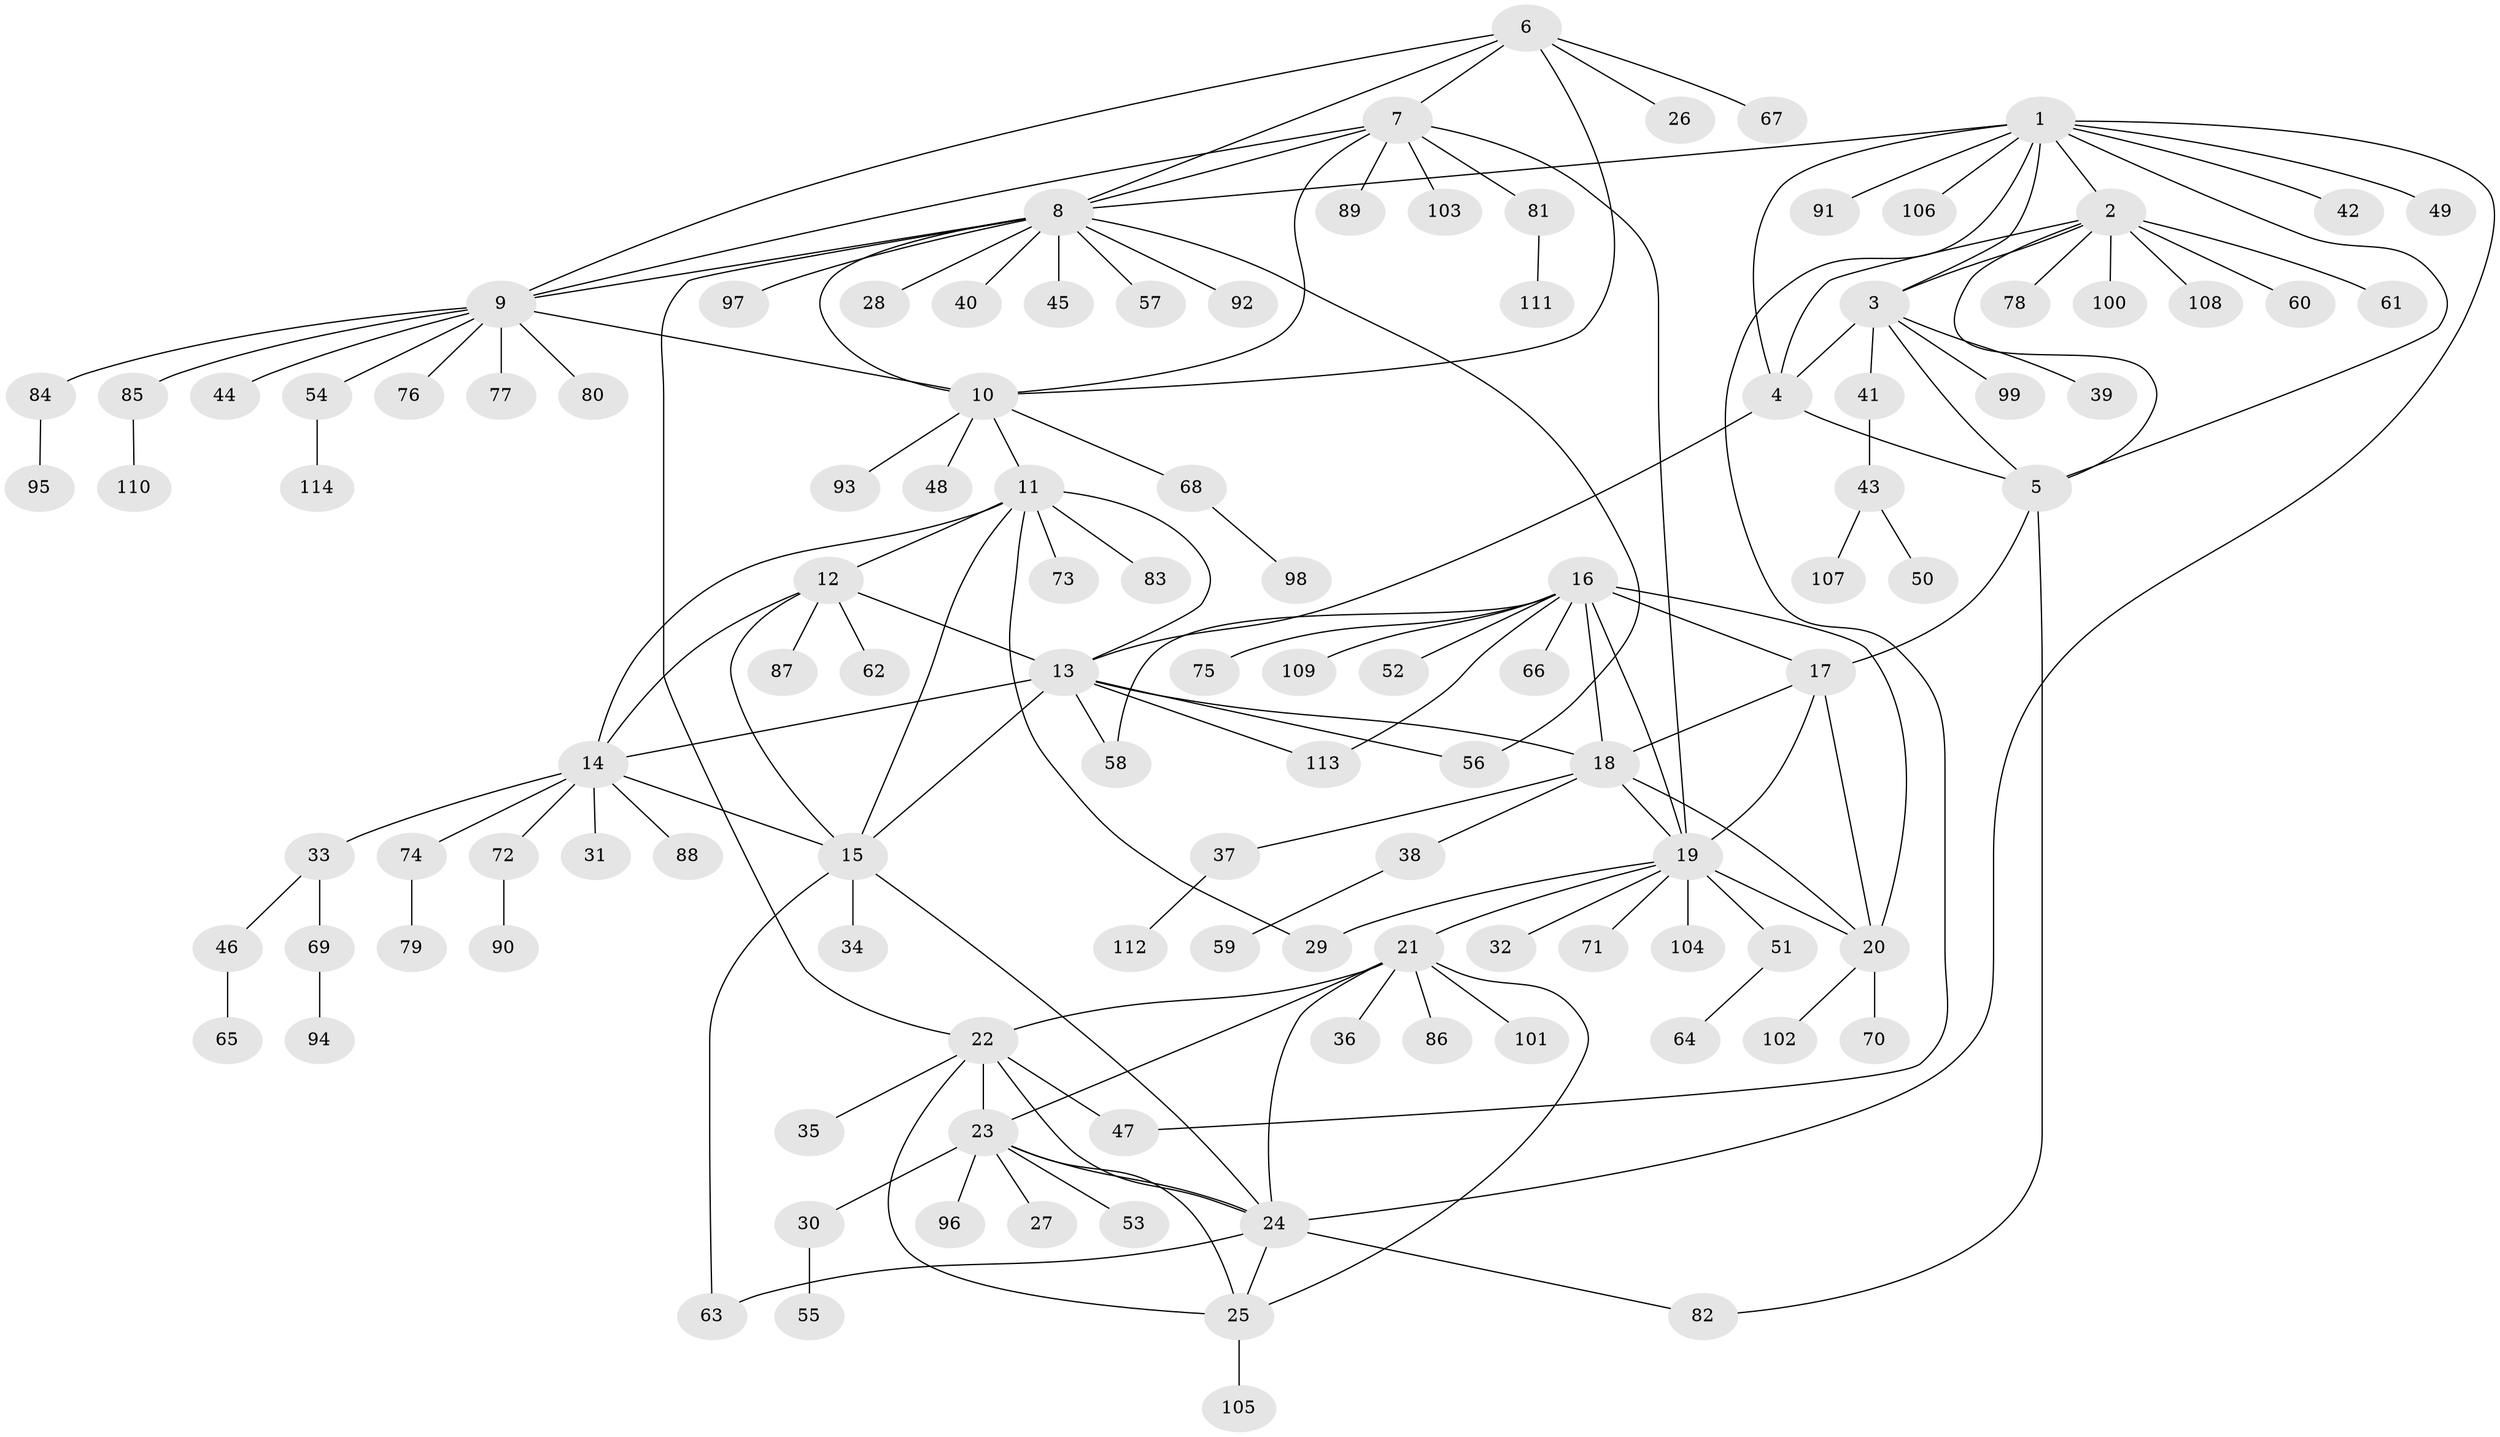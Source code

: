 // Generated by graph-tools (version 1.1) at 2025/54/03/09/25 04:54:38]
// undirected, 114 vertices, 156 edges
graph export_dot {
graph [start="1"]
  node [color=gray90,style=filled];
  1;
  2;
  3;
  4;
  5;
  6;
  7;
  8;
  9;
  10;
  11;
  12;
  13;
  14;
  15;
  16;
  17;
  18;
  19;
  20;
  21;
  22;
  23;
  24;
  25;
  26;
  27;
  28;
  29;
  30;
  31;
  32;
  33;
  34;
  35;
  36;
  37;
  38;
  39;
  40;
  41;
  42;
  43;
  44;
  45;
  46;
  47;
  48;
  49;
  50;
  51;
  52;
  53;
  54;
  55;
  56;
  57;
  58;
  59;
  60;
  61;
  62;
  63;
  64;
  65;
  66;
  67;
  68;
  69;
  70;
  71;
  72;
  73;
  74;
  75;
  76;
  77;
  78;
  79;
  80;
  81;
  82;
  83;
  84;
  85;
  86;
  87;
  88;
  89;
  90;
  91;
  92;
  93;
  94;
  95;
  96;
  97;
  98;
  99;
  100;
  101;
  102;
  103;
  104;
  105;
  106;
  107;
  108;
  109;
  110;
  111;
  112;
  113;
  114;
  1 -- 2;
  1 -- 3;
  1 -- 4;
  1 -- 5;
  1 -- 8;
  1 -- 24;
  1 -- 42;
  1 -- 47;
  1 -- 49;
  1 -- 91;
  1 -- 106;
  2 -- 3;
  2 -- 4;
  2 -- 5;
  2 -- 60;
  2 -- 61;
  2 -- 78;
  2 -- 100;
  2 -- 108;
  3 -- 4;
  3 -- 5;
  3 -- 39;
  3 -- 41;
  3 -- 99;
  4 -- 5;
  4 -- 13;
  5 -- 17;
  5 -- 82;
  6 -- 7;
  6 -- 8;
  6 -- 9;
  6 -- 10;
  6 -- 26;
  6 -- 67;
  7 -- 8;
  7 -- 9;
  7 -- 10;
  7 -- 19;
  7 -- 81;
  7 -- 89;
  7 -- 103;
  8 -- 9;
  8 -- 10;
  8 -- 22;
  8 -- 28;
  8 -- 40;
  8 -- 45;
  8 -- 56;
  8 -- 57;
  8 -- 92;
  8 -- 97;
  9 -- 10;
  9 -- 44;
  9 -- 54;
  9 -- 76;
  9 -- 77;
  9 -- 80;
  9 -- 84;
  9 -- 85;
  10 -- 11;
  10 -- 48;
  10 -- 68;
  10 -- 93;
  11 -- 12;
  11 -- 13;
  11 -- 14;
  11 -- 15;
  11 -- 29;
  11 -- 73;
  11 -- 83;
  12 -- 13;
  12 -- 14;
  12 -- 15;
  12 -- 62;
  12 -- 87;
  13 -- 14;
  13 -- 15;
  13 -- 18;
  13 -- 56;
  13 -- 58;
  13 -- 113;
  14 -- 15;
  14 -- 31;
  14 -- 33;
  14 -- 72;
  14 -- 74;
  14 -- 88;
  15 -- 24;
  15 -- 34;
  15 -- 63;
  16 -- 17;
  16 -- 18;
  16 -- 19;
  16 -- 20;
  16 -- 52;
  16 -- 58;
  16 -- 66;
  16 -- 75;
  16 -- 109;
  16 -- 113;
  17 -- 18;
  17 -- 19;
  17 -- 20;
  18 -- 19;
  18 -- 20;
  18 -- 37;
  18 -- 38;
  19 -- 20;
  19 -- 21;
  19 -- 29;
  19 -- 32;
  19 -- 51;
  19 -- 71;
  19 -- 104;
  20 -- 70;
  20 -- 102;
  21 -- 22;
  21 -- 23;
  21 -- 24;
  21 -- 25;
  21 -- 36;
  21 -- 86;
  21 -- 101;
  22 -- 23;
  22 -- 24;
  22 -- 25;
  22 -- 35;
  22 -- 47;
  23 -- 24;
  23 -- 25;
  23 -- 27;
  23 -- 30;
  23 -- 53;
  23 -- 96;
  24 -- 25;
  24 -- 63;
  24 -- 82;
  25 -- 105;
  30 -- 55;
  33 -- 46;
  33 -- 69;
  37 -- 112;
  38 -- 59;
  41 -- 43;
  43 -- 50;
  43 -- 107;
  46 -- 65;
  51 -- 64;
  54 -- 114;
  68 -- 98;
  69 -- 94;
  72 -- 90;
  74 -- 79;
  81 -- 111;
  84 -- 95;
  85 -- 110;
}
